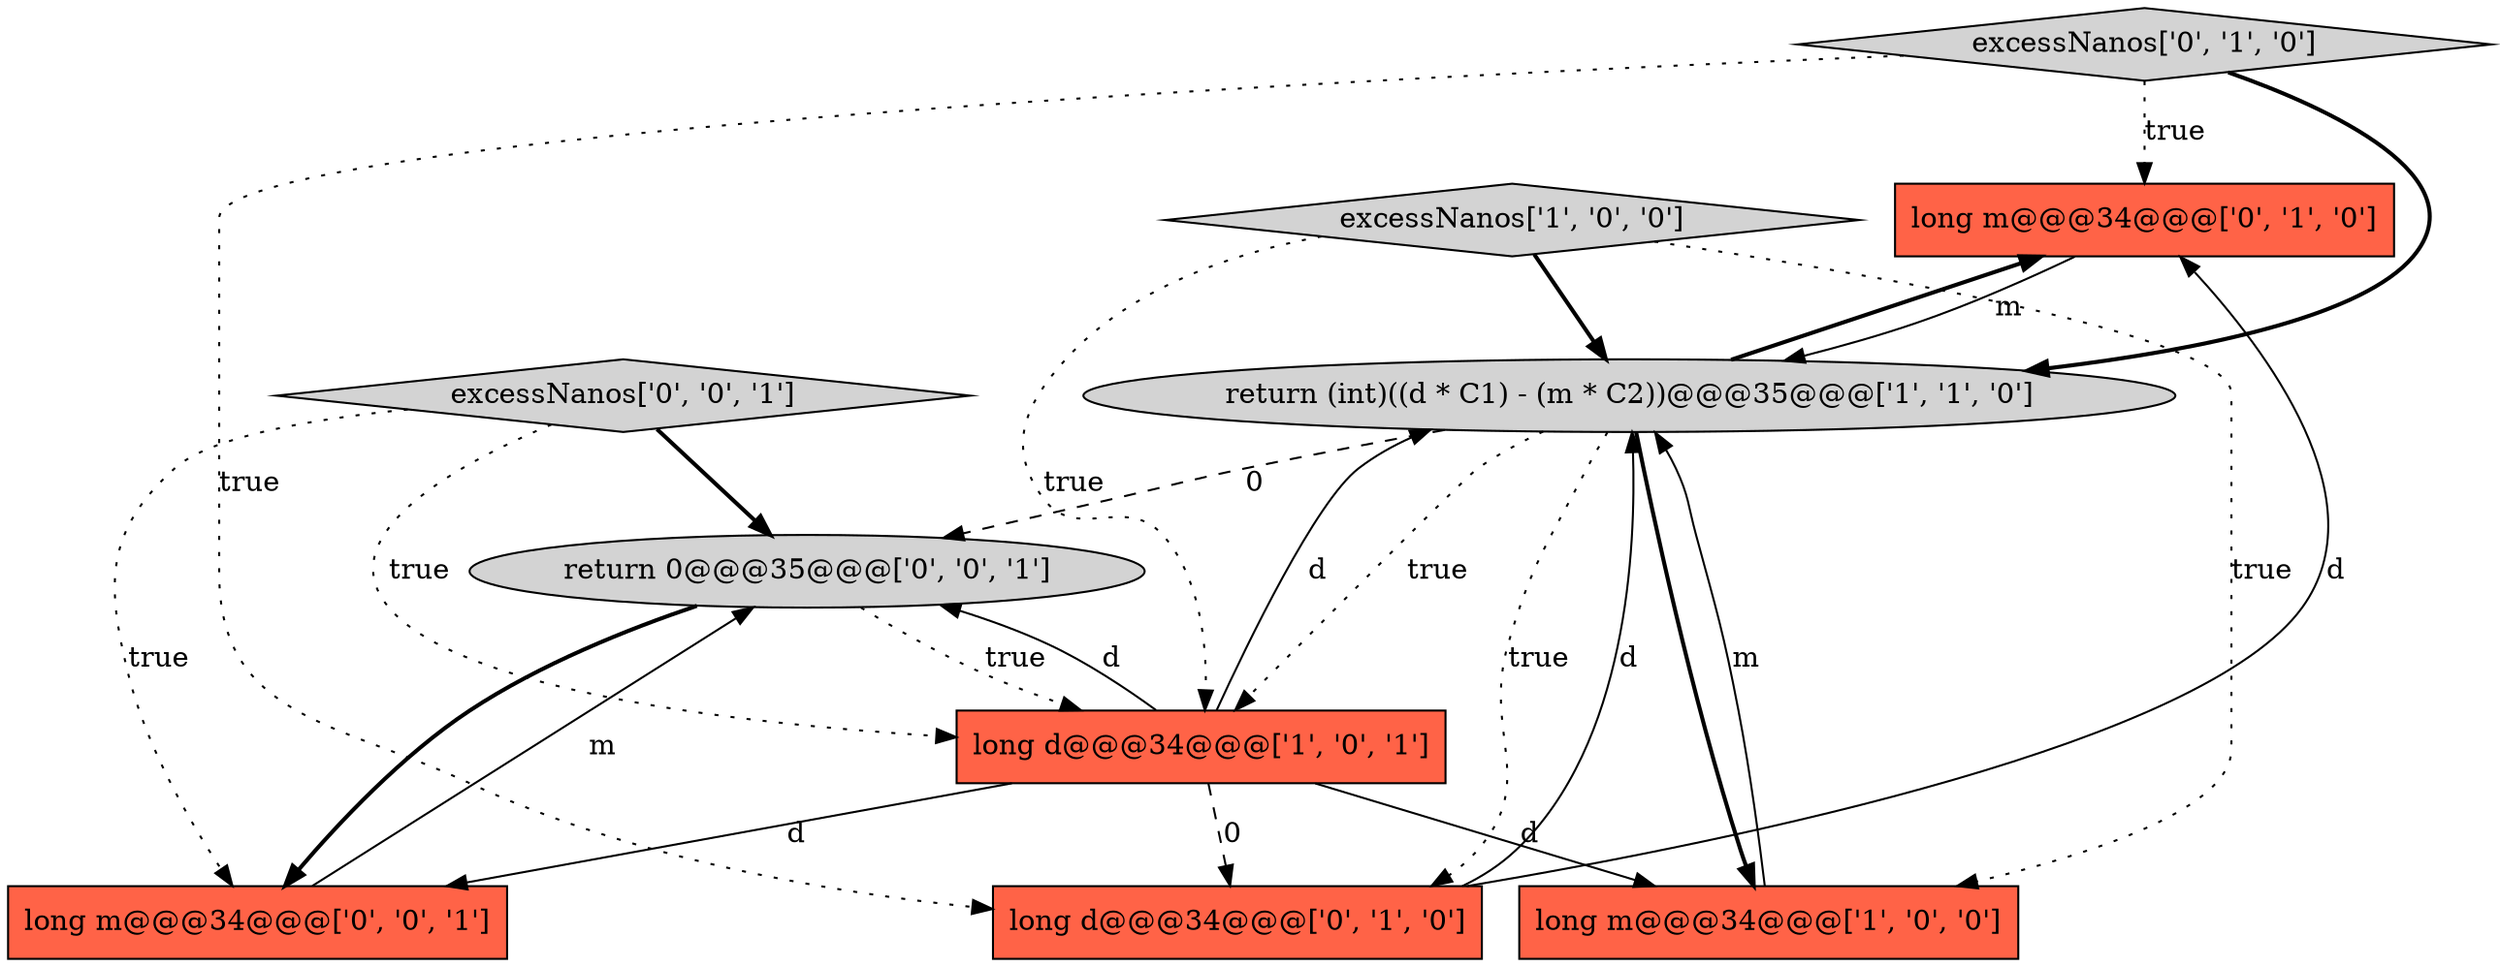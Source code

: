 digraph {
6 [style = filled, label = "long m@@@34@@@['0', '1', '0']", fillcolor = tomato, shape = box image = "AAA0AAABBB2BBB"];
1 [style = filled, label = "long d@@@34@@@['1', '0', '1']", fillcolor = tomato, shape = box image = "AAA0AAABBB1BBB"];
0 [style = filled, label = "return (int)((d * C1) - (m * C2))@@@35@@@['1', '1', '0']", fillcolor = lightgray, shape = ellipse image = "AAA0AAABBB1BBB"];
3 [style = filled, label = "long m@@@34@@@['1', '0', '0']", fillcolor = tomato, shape = box image = "AAA0AAABBB1BBB"];
5 [style = filled, label = "long d@@@34@@@['0', '1', '0']", fillcolor = tomato, shape = box image = "AAA1AAABBB2BBB"];
7 [style = filled, label = "excessNanos['0', '0', '1']", fillcolor = lightgray, shape = diamond image = "AAA0AAABBB3BBB"];
8 [style = filled, label = "return 0@@@35@@@['0', '0', '1']", fillcolor = lightgray, shape = ellipse image = "AAA0AAABBB3BBB"];
9 [style = filled, label = "long m@@@34@@@['0', '0', '1']", fillcolor = tomato, shape = box image = "AAA0AAABBB3BBB"];
2 [style = filled, label = "excessNanos['1', '0', '0']", fillcolor = lightgray, shape = diamond image = "AAA0AAABBB1BBB"];
4 [style = filled, label = "excessNanos['0', '1', '0']", fillcolor = lightgray, shape = diamond image = "AAA0AAABBB2BBB"];
2->3 [style = dotted, label="true"];
4->6 [style = dotted, label="true"];
0->3 [style = bold, label=""];
4->5 [style = dotted, label="true"];
0->5 [style = dotted, label="true"];
1->5 [style = dashed, label="0"];
0->6 [style = bold, label=""];
9->8 [style = solid, label="m"];
7->9 [style = dotted, label="true"];
7->8 [style = bold, label=""];
4->0 [style = bold, label=""];
1->9 [style = solid, label="d"];
8->1 [style = dotted, label="true"];
2->0 [style = bold, label=""];
1->3 [style = solid, label="d"];
2->1 [style = dotted, label="true"];
8->9 [style = bold, label=""];
5->6 [style = solid, label="d"];
0->8 [style = dashed, label="0"];
6->0 [style = solid, label="m"];
3->0 [style = solid, label="m"];
7->1 [style = dotted, label="true"];
1->0 [style = solid, label="d"];
1->8 [style = solid, label="d"];
5->0 [style = solid, label="d"];
0->1 [style = dotted, label="true"];
}
